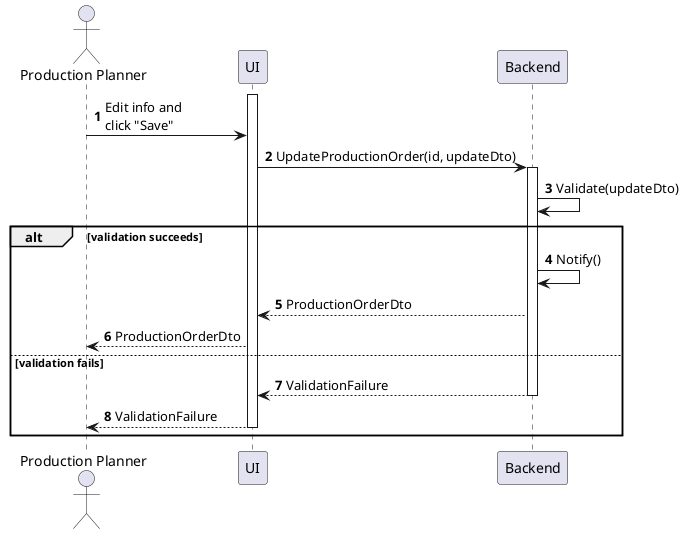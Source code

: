 @startuml production-order-update
autonumber

actor "Production Planner" as a
participant UI as f
participant Backend as b

activate f
a -> f : Edit info and\nclick "Save"
f -> b : UpdateProductionOrder(id, updateDto)
activate b
b -> b : Validate(updateDto)

alt validation succeeds
    b -> b : Notify()
    b --> f : ProductionOrderDto
    f --> a : ProductionOrderDto
else validation fails
    return ValidationFailure
    f --> a : ValidationFailure
    deactivate f
end
@enduml